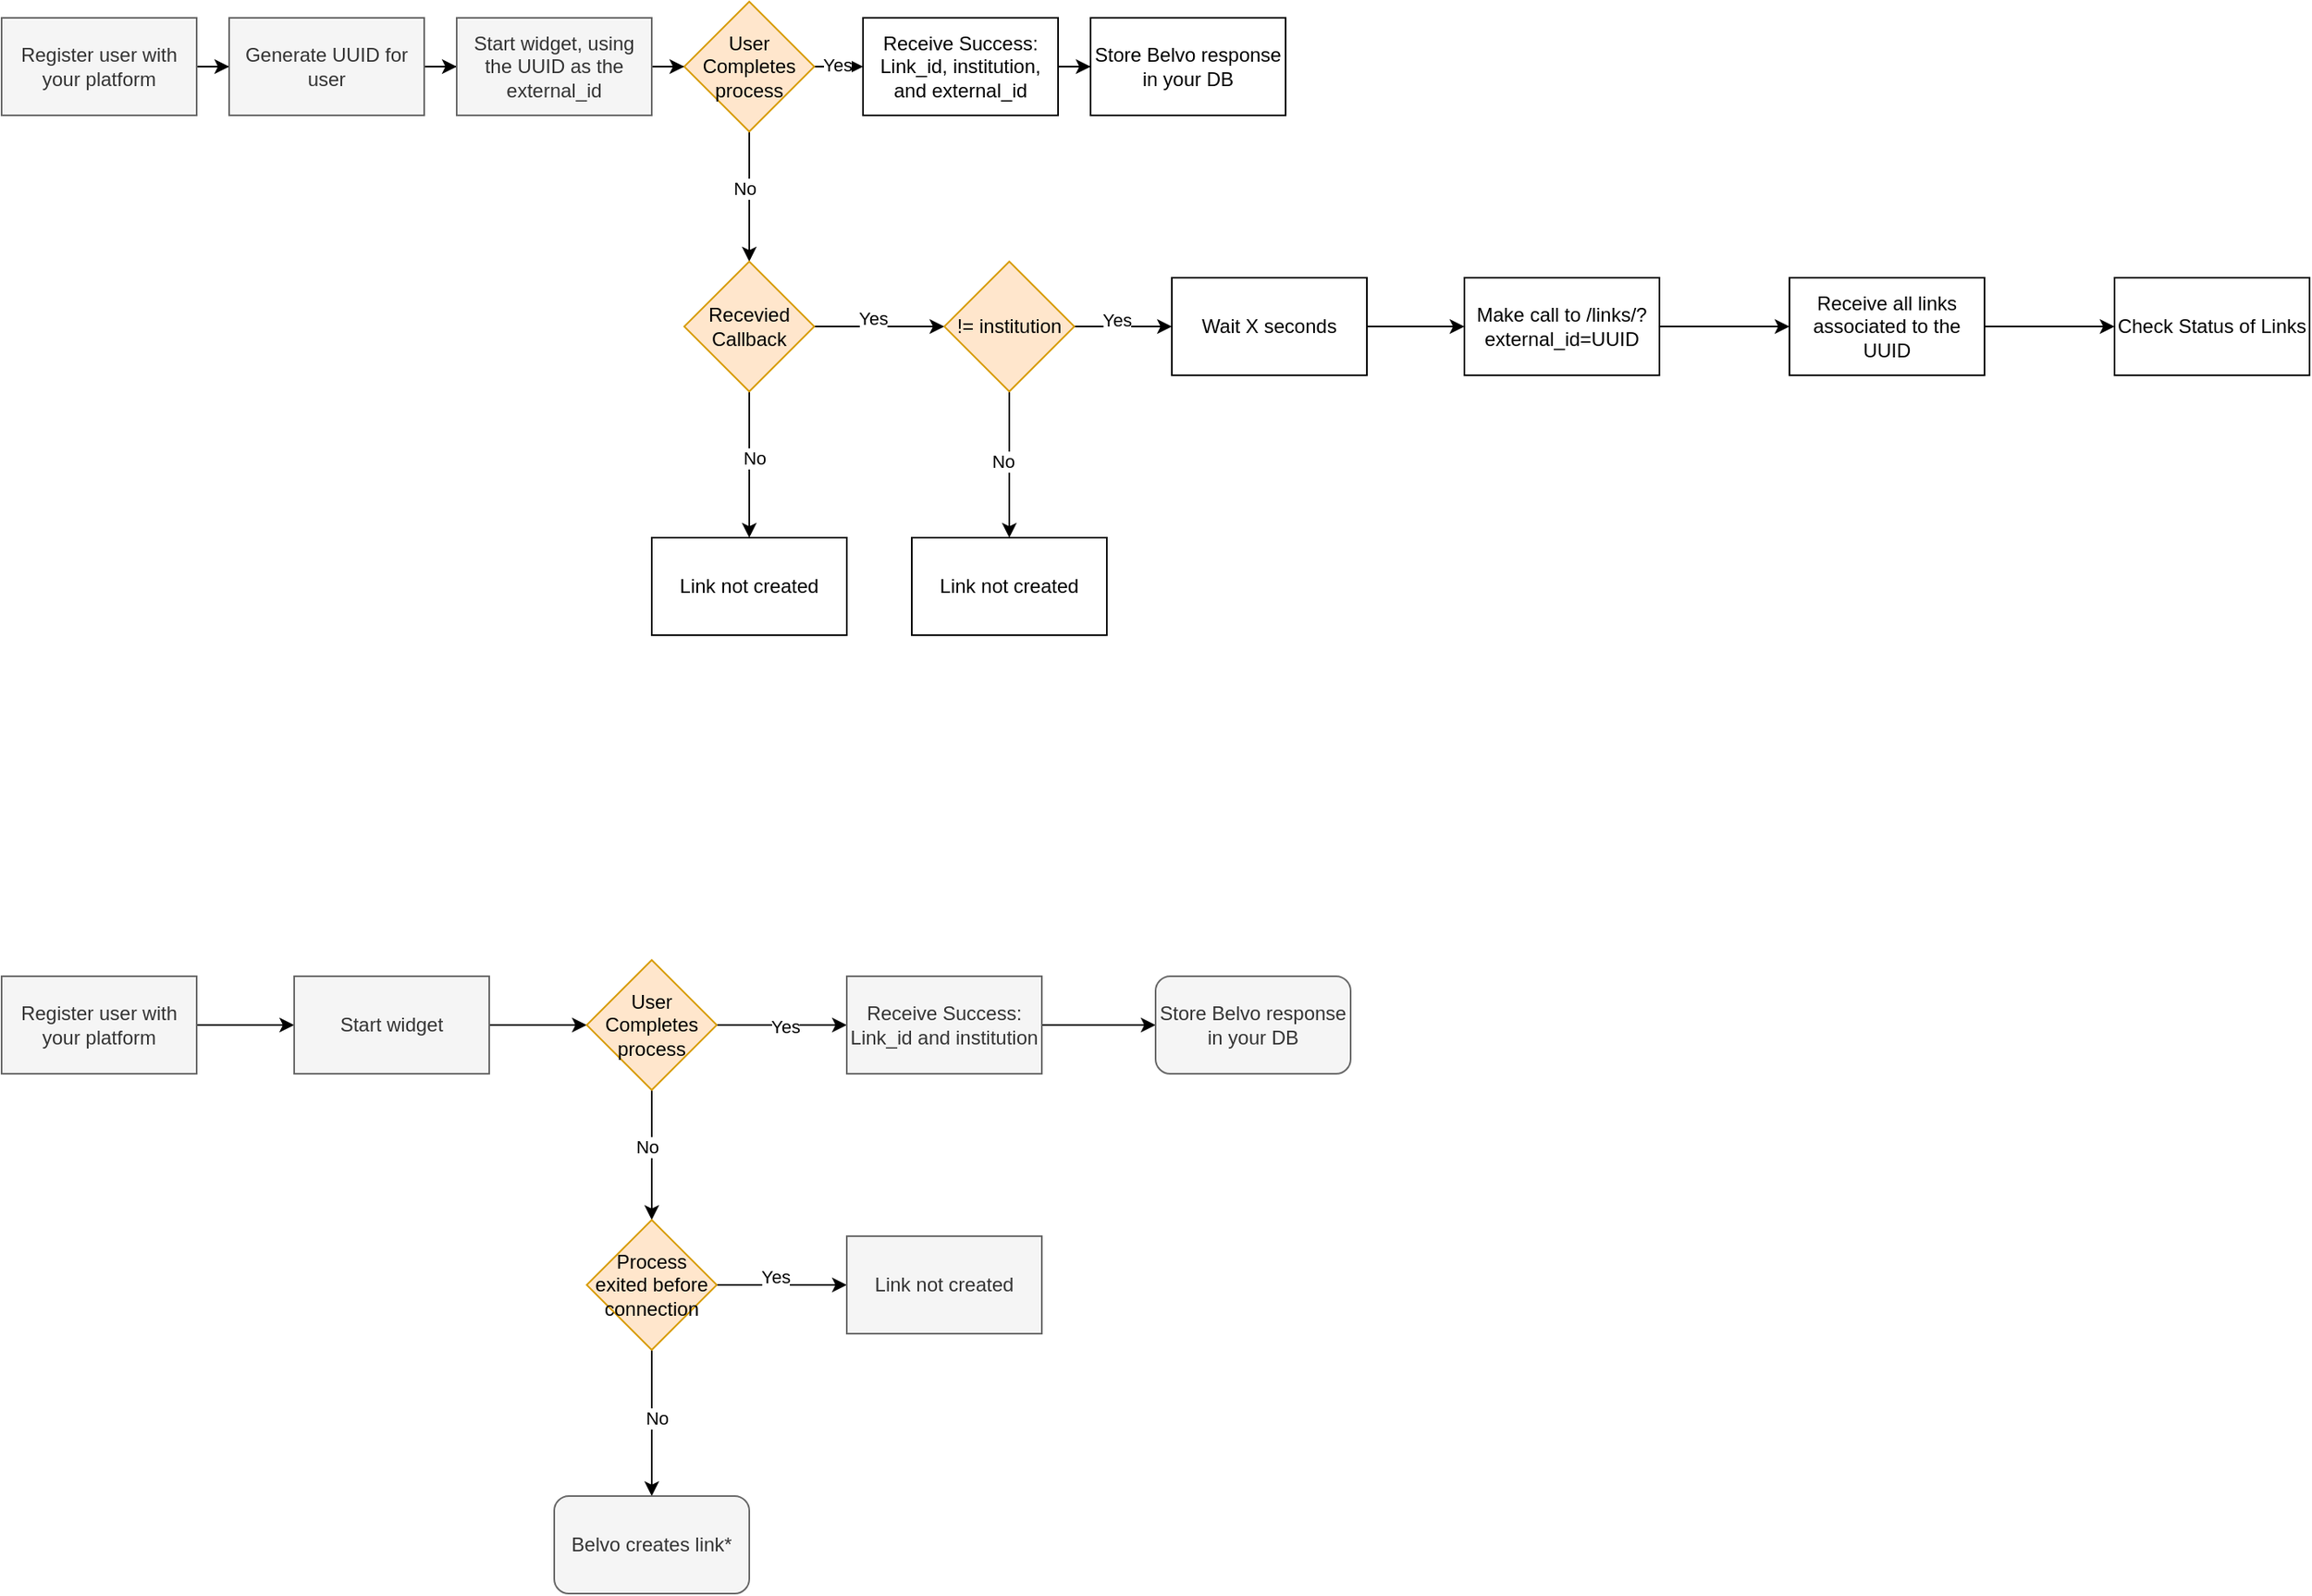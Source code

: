 <mxfile version="14.6.11" type="github">
  <diagram id="yUAJJJ6pCVC8MLU7LD5B" name="Page-1">
    <mxGraphModel dx="1857" dy="2344" grid="1" gridSize="10" guides="1" tooltips="1" connect="1" arrows="1" fold="1" page="1" pageScale="1" pageWidth="827" pageHeight="1169" math="0" shadow="0">
      <root>
        <mxCell id="0" />
        <mxCell id="1" parent="0" />
        <mxCell id="xgz9Fu2UuUWootMACIx9-3" value="" style="edgeStyle=orthogonalEdgeStyle;rounded=0;orthogonalLoop=1;jettySize=auto;html=1;" parent="1" source="xgz9Fu2UuUWootMACIx9-1" target="xgz9Fu2UuUWootMACIx9-2" edge="1">
          <mxGeometry relative="1" as="geometry" />
        </mxCell>
        <mxCell id="xgz9Fu2UuUWootMACIx9-1" value="Register user with your platform" style="rounded=0;whiteSpace=wrap;html=1;fillColor=#f5f5f5;strokeColor=#666666;fontColor=#333333;" parent="1" vertex="1">
          <mxGeometry x="40" y="-230" width="120" height="60" as="geometry" />
        </mxCell>
        <mxCell id="xgz9Fu2UuUWootMACIx9-5" value="" style="edgeStyle=orthogonalEdgeStyle;rounded=0;orthogonalLoop=1;jettySize=auto;html=1;" parent="1" source="xgz9Fu2UuUWootMACIx9-2" target="xgz9Fu2UuUWootMACIx9-4" edge="1">
          <mxGeometry relative="1" as="geometry" />
        </mxCell>
        <mxCell id="xgz9Fu2UuUWootMACIx9-2" value="Generate UUID for user" style="whiteSpace=wrap;html=1;rounded=0;fillColor=#f5f5f5;strokeColor=#666666;fontColor=#333333;" parent="1" vertex="1">
          <mxGeometry x="180" y="-230" width="120" height="60" as="geometry" />
        </mxCell>
        <mxCell id="xgz9Fu2UuUWootMACIx9-9" value="" style="edgeStyle=orthogonalEdgeStyle;rounded=0;orthogonalLoop=1;jettySize=auto;html=1;" parent="1" source="xgz9Fu2UuUWootMACIx9-4" target="xgz9Fu2UuUWootMACIx9-8" edge="1">
          <mxGeometry relative="1" as="geometry" />
        </mxCell>
        <mxCell id="xgz9Fu2UuUWootMACIx9-4" value="Start widget, using the UUID as the external_id" style="whiteSpace=wrap;html=1;rounded=0;fillColor=#f5f5f5;strokeColor=#666666;fontColor=#333333;" parent="1" vertex="1">
          <mxGeometry x="320" y="-230" width="120" height="60" as="geometry" />
        </mxCell>
        <mxCell id="xgz9Fu2UuUWootMACIx9-11" value="" style="edgeStyle=orthogonalEdgeStyle;rounded=0;orthogonalLoop=1;jettySize=auto;html=1;" parent="1" source="xgz9Fu2UuUWootMACIx9-8" target="xgz9Fu2UuUWootMACIx9-10" edge="1">
          <mxGeometry relative="1" as="geometry" />
        </mxCell>
        <mxCell id="xgz9Fu2UuUWootMACIx9-14" value="Yes" style="edgeLabel;html=1;align=center;verticalAlign=middle;resizable=0;points=[];" parent="xgz9Fu2UuUWootMACIx9-11" vertex="1" connectable="0">
          <mxGeometry x="0.033" y="-1" relative="1" as="geometry">
            <mxPoint as="offset" />
          </mxGeometry>
        </mxCell>
        <mxCell id="xgz9Fu2UuUWootMACIx9-22" value="" style="edgeStyle=orthogonalEdgeStyle;rounded=0;orthogonalLoop=1;jettySize=auto;html=1;" parent="1" source="xgz9Fu2UuUWootMACIx9-8" target="xgz9Fu2UuUWootMACIx9-21" edge="1">
          <mxGeometry relative="1" as="geometry" />
        </mxCell>
        <mxCell id="xgz9Fu2UuUWootMACIx9-36" value="No" style="edgeLabel;html=1;align=center;verticalAlign=middle;resizable=0;points=[];" parent="xgz9Fu2UuUWootMACIx9-22" vertex="1" connectable="0">
          <mxGeometry x="-0.121" y="-3" relative="1" as="geometry">
            <mxPoint as="offset" />
          </mxGeometry>
        </mxCell>
        <mxCell id="xgz9Fu2UuUWootMACIx9-8" value="User Completes process" style="rhombus;whiteSpace=wrap;html=1;rounded=0;fillColor=#ffe6cc;strokeColor=#d79b00;" parent="1" vertex="1">
          <mxGeometry x="460" y="-240" width="80" height="80" as="geometry" />
        </mxCell>
        <mxCell id="xgz9Fu2UuUWootMACIx9-13" value="" style="edgeStyle=orthogonalEdgeStyle;rounded=0;orthogonalLoop=1;jettySize=auto;html=1;" parent="1" source="xgz9Fu2UuUWootMACIx9-10" target="xgz9Fu2UuUWootMACIx9-12" edge="1">
          <mxGeometry relative="1" as="geometry" />
        </mxCell>
        <mxCell id="xgz9Fu2UuUWootMACIx9-10" value="Receive Success: Link_id, institution, and external_id" style="whiteSpace=wrap;html=1;rounded=0;" parent="1" vertex="1">
          <mxGeometry x="570" y="-230" width="120" height="60" as="geometry" />
        </mxCell>
        <mxCell id="xgz9Fu2UuUWootMACIx9-12" value="Store Belvo response in your DB" style="whiteSpace=wrap;html=1;rounded=0;" parent="1" vertex="1">
          <mxGeometry x="710" y="-230" width="120" height="60" as="geometry" />
        </mxCell>
        <mxCell id="xgz9Fu2UuUWootMACIx9-26" value="" style="edgeStyle=orthogonalEdgeStyle;rounded=0;orthogonalLoop=1;jettySize=auto;html=1;" parent="1" source="xgz9Fu2UuUWootMACIx9-21" target="xgz9Fu2UuUWootMACIx9-25" edge="1">
          <mxGeometry relative="1" as="geometry" />
        </mxCell>
        <mxCell id="xgz9Fu2UuUWootMACIx9-35" value="No" style="edgeLabel;html=1;align=center;verticalAlign=middle;resizable=0;points=[];" parent="xgz9Fu2UuUWootMACIx9-26" vertex="1" connectable="0">
          <mxGeometry x="-0.088" y="3" relative="1" as="geometry">
            <mxPoint as="offset" />
          </mxGeometry>
        </mxCell>
        <mxCell id="xgz9Fu2UuUWootMACIx9-28" value="" style="edgeStyle=orthogonalEdgeStyle;rounded=0;orthogonalLoop=1;jettySize=auto;html=1;" parent="1" source="xgz9Fu2UuUWootMACIx9-21" target="xgz9Fu2UuUWootMACIx9-27" edge="1">
          <mxGeometry relative="1" as="geometry" />
        </mxCell>
        <mxCell id="xgz9Fu2UuUWootMACIx9-37" value="Yes" style="edgeLabel;html=1;align=center;verticalAlign=middle;resizable=0;points=[];" parent="xgz9Fu2UuUWootMACIx9-28" vertex="1" connectable="0">
          <mxGeometry x="-0.109" y="5" relative="1" as="geometry">
            <mxPoint as="offset" />
          </mxGeometry>
        </mxCell>
        <mxCell id="xgz9Fu2UuUWootMACIx9-21" value="Recevied Callback" style="rhombus;whiteSpace=wrap;html=1;rounded=0;fillColor=#ffe6cc;strokeColor=#d79b00;" parent="1" vertex="1">
          <mxGeometry x="460" y="-80" width="80" height="80" as="geometry" />
        </mxCell>
        <mxCell id="xgz9Fu2UuUWootMACIx9-25" value="Link not created" style="whiteSpace=wrap;html=1;rounded=0;" parent="1" vertex="1">
          <mxGeometry x="440" y="90" width="120" height="60" as="geometry" />
        </mxCell>
        <mxCell id="xgz9Fu2UuUWootMACIx9-30" value="" style="edgeStyle=orthogonalEdgeStyle;rounded=0;orthogonalLoop=1;jettySize=auto;html=1;" parent="1" source="xgz9Fu2UuUWootMACIx9-27" target="xgz9Fu2UuUWootMACIx9-29" edge="1">
          <mxGeometry relative="1" as="geometry" />
        </mxCell>
        <mxCell id="xgz9Fu2UuUWootMACIx9-39" value="No" style="edgeLabel;html=1;align=center;verticalAlign=middle;resizable=0;points=[];" parent="xgz9Fu2UuUWootMACIx9-30" vertex="1" connectable="0">
          <mxGeometry x="-0.061" y="-4" relative="1" as="geometry">
            <mxPoint as="offset" />
          </mxGeometry>
        </mxCell>
        <mxCell id="xgz9Fu2UuUWootMACIx9-32" value="" style="edgeStyle=orthogonalEdgeStyle;rounded=0;orthogonalLoop=1;jettySize=auto;html=1;" parent="1" source="xgz9Fu2UuUWootMACIx9-27" target="xgz9Fu2UuUWootMACIx9-31" edge="1">
          <mxGeometry relative="1" as="geometry" />
        </mxCell>
        <mxCell id="xgz9Fu2UuUWootMACIx9-38" value="Yes" style="edgeLabel;html=1;align=center;verticalAlign=middle;resizable=0;points=[];" parent="xgz9Fu2UuUWootMACIx9-32" vertex="1" connectable="0">
          <mxGeometry x="-0.126" y="4" relative="1" as="geometry">
            <mxPoint as="offset" />
          </mxGeometry>
        </mxCell>
        <mxCell id="xgz9Fu2UuUWootMACIx9-27" value="!= institution" style="rhombus;whiteSpace=wrap;html=1;rounded=0;fillColor=#ffe6cc;strokeColor=#d79b00;" parent="1" vertex="1">
          <mxGeometry x="620" y="-80" width="80" height="80" as="geometry" />
        </mxCell>
        <mxCell id="xgz9Fu2UuUWootMACIx9-29" value="Link not created" style="whiteSpace=wrap;html=1;rounded=0;" parent="1" vertex="1">
          <mxGeometry x="600" y="90" width="120" height="60" as="geometry" />
        </mxCell>
        <mxCell id="xgz9Fu2UuUWootMACIx9-34" value="" style="edgeStyle=orthogonalEdgeStyle;rounded=0;orthogonalLoop=1;jettySize=auto;html=1;" parent="1" source="xgz9Fu2UuUWootMACIx9-31" target="xgz9Fu2UuUWootMACIx9-33" edge="1">
          <mxGeometry relative="1" as="geometry" />
        </mxCell>
        <mxCell id="xgz9Fu2UuUWootMACIx9-31" value="Wait X seconds" style="whiteSpace=wrap;html=1;rounded=0;" parent="1" vertex="1">
          <mxGeometry x="760" y="-70" width="120" height="60" as="geometry" />
        </mxCell>
        <mxCell id="xgz9Fu2UuUWootMACIx9-41" value="" style="edgeStyle=orthogonalEdgeStyle;rounded=0;orthogonalLoop=1;jettySize=auto;html=1;" parent="1" source="xgz9Fu2UuUWootMACIx9-33" target="xgz9Fu2UuUWootMACIx9-40" edge="1">
          <mxGeometry relative="1" as="geometry" />
        </mxCell>
        <mxCell id="xgz9Fu2UuUWootMACIx9-33" value="Make call to /links/?external_id=UUID" style="whiteSpace=wrap;html=1;rounded=0;" parent="1" vertex="1">
          <mxGeometry x="940" y="-70" width="120" height="60" as="geometry" />
        </mxCell>
        <mxCell id="xgz9Fu2UuUWootMACIx9-43" value="" style="edgeStyle=orthogonalEdgeStyle;rounded=0;orthogonalLoop=1;jettySize=auto;html=1;" parent="1" source="xgz9Fu2UuUWootMACIx9-40" target="xgz9Fu2UuUWootMACIx9-42" edge="1">
          <mxGeometry relative="1" as="geometry" />
        </mxCell>
        <mxCell id="xgz9Fu2UuUWootMACIx9-40" value="Receive all links associated to the UUID" style="whiteSpace=wrap;html=1;rounded=0;" parent="1" vertex="1">
          <mxGeometry x="1140" y="-70" width="120" height="60" as="geometry" />
        </mxCell>
        <mxCell id="xgz9Fu2UuUWootMACIx9-42" value="Check Status of Links" style="whiteSpace=wrap;html=1;rounded=0;" parent="1" vertex="1">
          <mxGeometry x="1340" y="-70" width="120" height="60" as="geometry" />
        </mxCell>
        <mxCell id="s8g91PvNIT4CSMgk3Fly-1" value="" style="edgeStyle=orthogonalEdgeStyle;rounded=0;orthogonalLoop=1;jettySize=auto;html=1;entryX=0;entryY=0.5;entryDx=0;entryDy=0;" edge="1" parent="1" source="s8g91PvNIT4CSMgk3Fly-2" target="s8g91PvNIT4CSMgk3Fly-6">
          <mxGeometry relative="1" as="geometry">
            <mxPoint x="120.0" y="390.0" as="targetPoint" />
          </mxGeometry>
        </mxCell>
        <mxCell id="s8g91PvNIT4CSMgk3Fly-2" value="Register user with your platform" style="rounded=0;whiteSpace=wrap;html=1;fillColor=#f5f5f5;strokeColor=#666666;fontColor=#333333;" vertex="1" parent="1">
          <mxGeometry x="40" y="360" width="120" height="60" as="geometry" />
        </mxCell>
        <mxCell id="s8g91PvNIT4CSMgk3Fly-5" value="" style="edgeStyle=orthogonalEdgeStyle;rounded=0;orthogonalLoop=1;jettySize=auto;html=1;" edge="1" parent="1" source="s8g91PvNIT4CSMgk3Fly-6" target="s8g91PvNIT4CSMgk3Fly-11">
          <mxGeometry relative="1" as="geometry" />
        </mxCell>
        <mxCell id="s8g91PvNIT4CSMgk3Fly-6" value="Start widget" style="whiteSpace=wrap;html=1;rounded=0;fillColor=#f5f5f5;strokeColor=#666666;fontColor=#333333;" vertex="1" parent="1">
          <mxGeometry x="220" y="360" width="120" height="60" as="geometry" />
        </mxCell>
        <mxCell id="s8g91PvNIT4CSMgk3Fly-7" value="" style="edgeStyle=orthogonalEdgeStyle;rounded=0;orthogonalLoop=1;jettySize=auto;html=1;" edge="1" parent="1" source="s8g91PvNIT4CSMgk3Fly-11" target="s8g91PvNIT4CSMgk3Fly-13">
          <mxGeometry relative="1" as="geometry" />
        </mxCell>
        <mxCell id="s8g91PvNIT4CSMgk3Fly-8" value="Yes" style="edgeLabel;html=1;align=center;verticalAlign=middle;resizable=0;points=[];" vertex="1" connectable="0" parent="s8g91PvNIT4CSMgk3Fly-7">
          <mxGeometry x="0.033" y="-1" relative="1" as="geometry">
            <mxPoint as="offset" />
          </mxGeometry>
        </mxCell>
        <mxCell id="s8g91PvNIT4CSMgk3Fly-9" value="" style="edgeStyle=orthogonalEdgeStyle;rounded=0;orthogonalLoop=1;jettySize=auto;html=1;" edge="1" parent="1" source="s8g91PvNIT4CSMgk3Fly-11" target="s8g91PvNIT4CSMgk3Fly-19">
          <mxGeometry relative="1" as="geometry" />
        </mxCell>
        <mxCell id="s8g91PvNIT4CSMgk3Fly-10" value="No" style="edgeLabel;html=1;align=center;verticalAlign=middle;resizable=0;points=[];" vertex="1" connectable="0" parent="s8g91PvNIT4CSMgk3Fly-9">
          <mxGeometry x="-0.121" y="-3" relative="1" as="geometry">
            <mxPoint as="offset" />
          </mxGeometry>
        </mxCell>
        <mxCell id="s8g91PvNIT4CSMgk3Fly-11" value="User Completes process" style="rhombus;whiteSpace=wrap;html=1;rounded=0;fillColor=#ffe6cc;strokeColor=#d79b00;" vertex="1" parent="1">
          <mxGeometry x="400" y="350" width="80" height="80" as="geometry" />
        </mxCell>
        <mxCell id="s8g91PvNIT4CSMgk3Fly-12" value="" style="edgeStyle=orthogonalEdgeStyle;rounded=0;orthogonalLoop=1;jettySize=auto;html=1;" edge="1" parent="1" source="s8g91PvNIT4CSMgk3Fly-13" target="s8g91PvNIT4CSMgk3Fly-14">
          <mxGeometry relative="1" as="geometry" />
        </mxCell>
        <mxCell id="s8g91PvNIT4CSMgk3Fly-13" value="Receive Success: Link_id and institution" style="whiteSpace=wrap;html=1;rounded=0;fillColor=#f5f5f5;strokeColor=#666666;fontColor=#333333;" vertex="1" parent="1">
          <mxGeometry x="560" y="360" width="120" height="60" as="geometry" />
        </mxCell>
        <mxCell id="s8g91PvNIT4CSMgk3Fly-14" value="Store Belvo response in your DB" style="whiteSpace=wrap;html=1;rounded=1;fillColor=#f5f5f5;strokeColor=#666666;fontColor=#333333;" vertex="1" parent="1">
          <mxGeometry x="750" y="360" width="120" height="60" as="geometry" />
        </mxCell>
        <mxCell id="s8g91PvNIT4CSMgk3Fly-15" value="" style="edgeStyle=orthogonalEdgeStyle;rounded=0;orthogonalLoop=1;jettySize=auto;html=1;" edge="1" parent="1" source="s8g91PvNIT4CSMgk3Fly-19">
          <mxGeometry relative="1" as="geometry">
            <mxPoint x="440" y="680" as="targetPoint" />
          </mxGeometry>
        </mxCell>
        <mxCell id="s8g91PvNIT4CSMgk3Fly-16" value="No" style="edgeLabel;html=1;align=center;verticalAlign=middle;resizable=0;points=[];" vertex="1" connectable="0" parent="s8g91PvNIT4CSMgk3Fly-15">
          <mxGeometry x="-0.088" y="3" relative="1" as="geometry">
            <mxPoint as="offset" />
          </mxGeometry>
        </mxCell>
        <mxCell id="s8g91PvNIT4CSMgk3Fly-17" value="" style="edgeStyle=orthogonalEdgeStyle;rounded=0;orthogonalLoop=1;jettySize=auto;html=1;" edge="1" parent="1" source="s8g91PvNIT4CSMgk3Fly-19">
          <mxGeometry relative="1" as="geometry">
            <mxPoint x="560" y="550" as="targetPoint" />
          </mxGeometry>
        </mxCell>
        <mxCell id="s8g91PvNIT4CSMgk3Fly-18" value="Yes" style="edgeLabel;html=1;align=center;verticalAlign=middle;resizable=0;points=[];" vertex="1" connectable="0" parent="s8g91PvNIT4CSMgk3Fly-17">
          <mxGeometry x="-0.109" y="5" relative="1" as="geometry">
            <mxPoint as="offset" />
          </mxGeometry>
        </mxCell>
        <mxCell id="s8g91PvNIT4CSMgk3Fly-19" value="Process exited before connection" style="rhombus;whiteSpace=wrap;html=1;rounded=0;fillColor=#ffe6cc;strokeColor=#d79b00;" vertex="1" parent="1">
          <mxGeometry x="400" y="510" width="80" height="80" as="geometry" />
        </mxCell>
        <mxCell id="s8g91PvNIT4CSMgk3Fly-35" value="Belvo creates link*" style="whiteSpace=wrap;html=1;rounded=1;fillColor=#f5f5f5;strokeColor=#666666;fontColor=#333333;" vertex="1" parent="1">
          <mxGeometry x="380" y="680" width="120" height="60" as="geometry" />
        </mxCell>
        <mxCell id="s8g91PvNIT4CSMgk3Fly-36" value="Link not created" style="whiteSpace=wrap;html=1;rounded=0;fillColor=#f5f5f5;strokeColor=#666666;fontColor=#333333;" vertex="1" parent="1">
          <mxGeometry x="560" y="520" width="120" height="60" as="geometry" />
        </mxCell>
      </root>
    </mxGraphModel>
  </diagram>
</mxfile>
